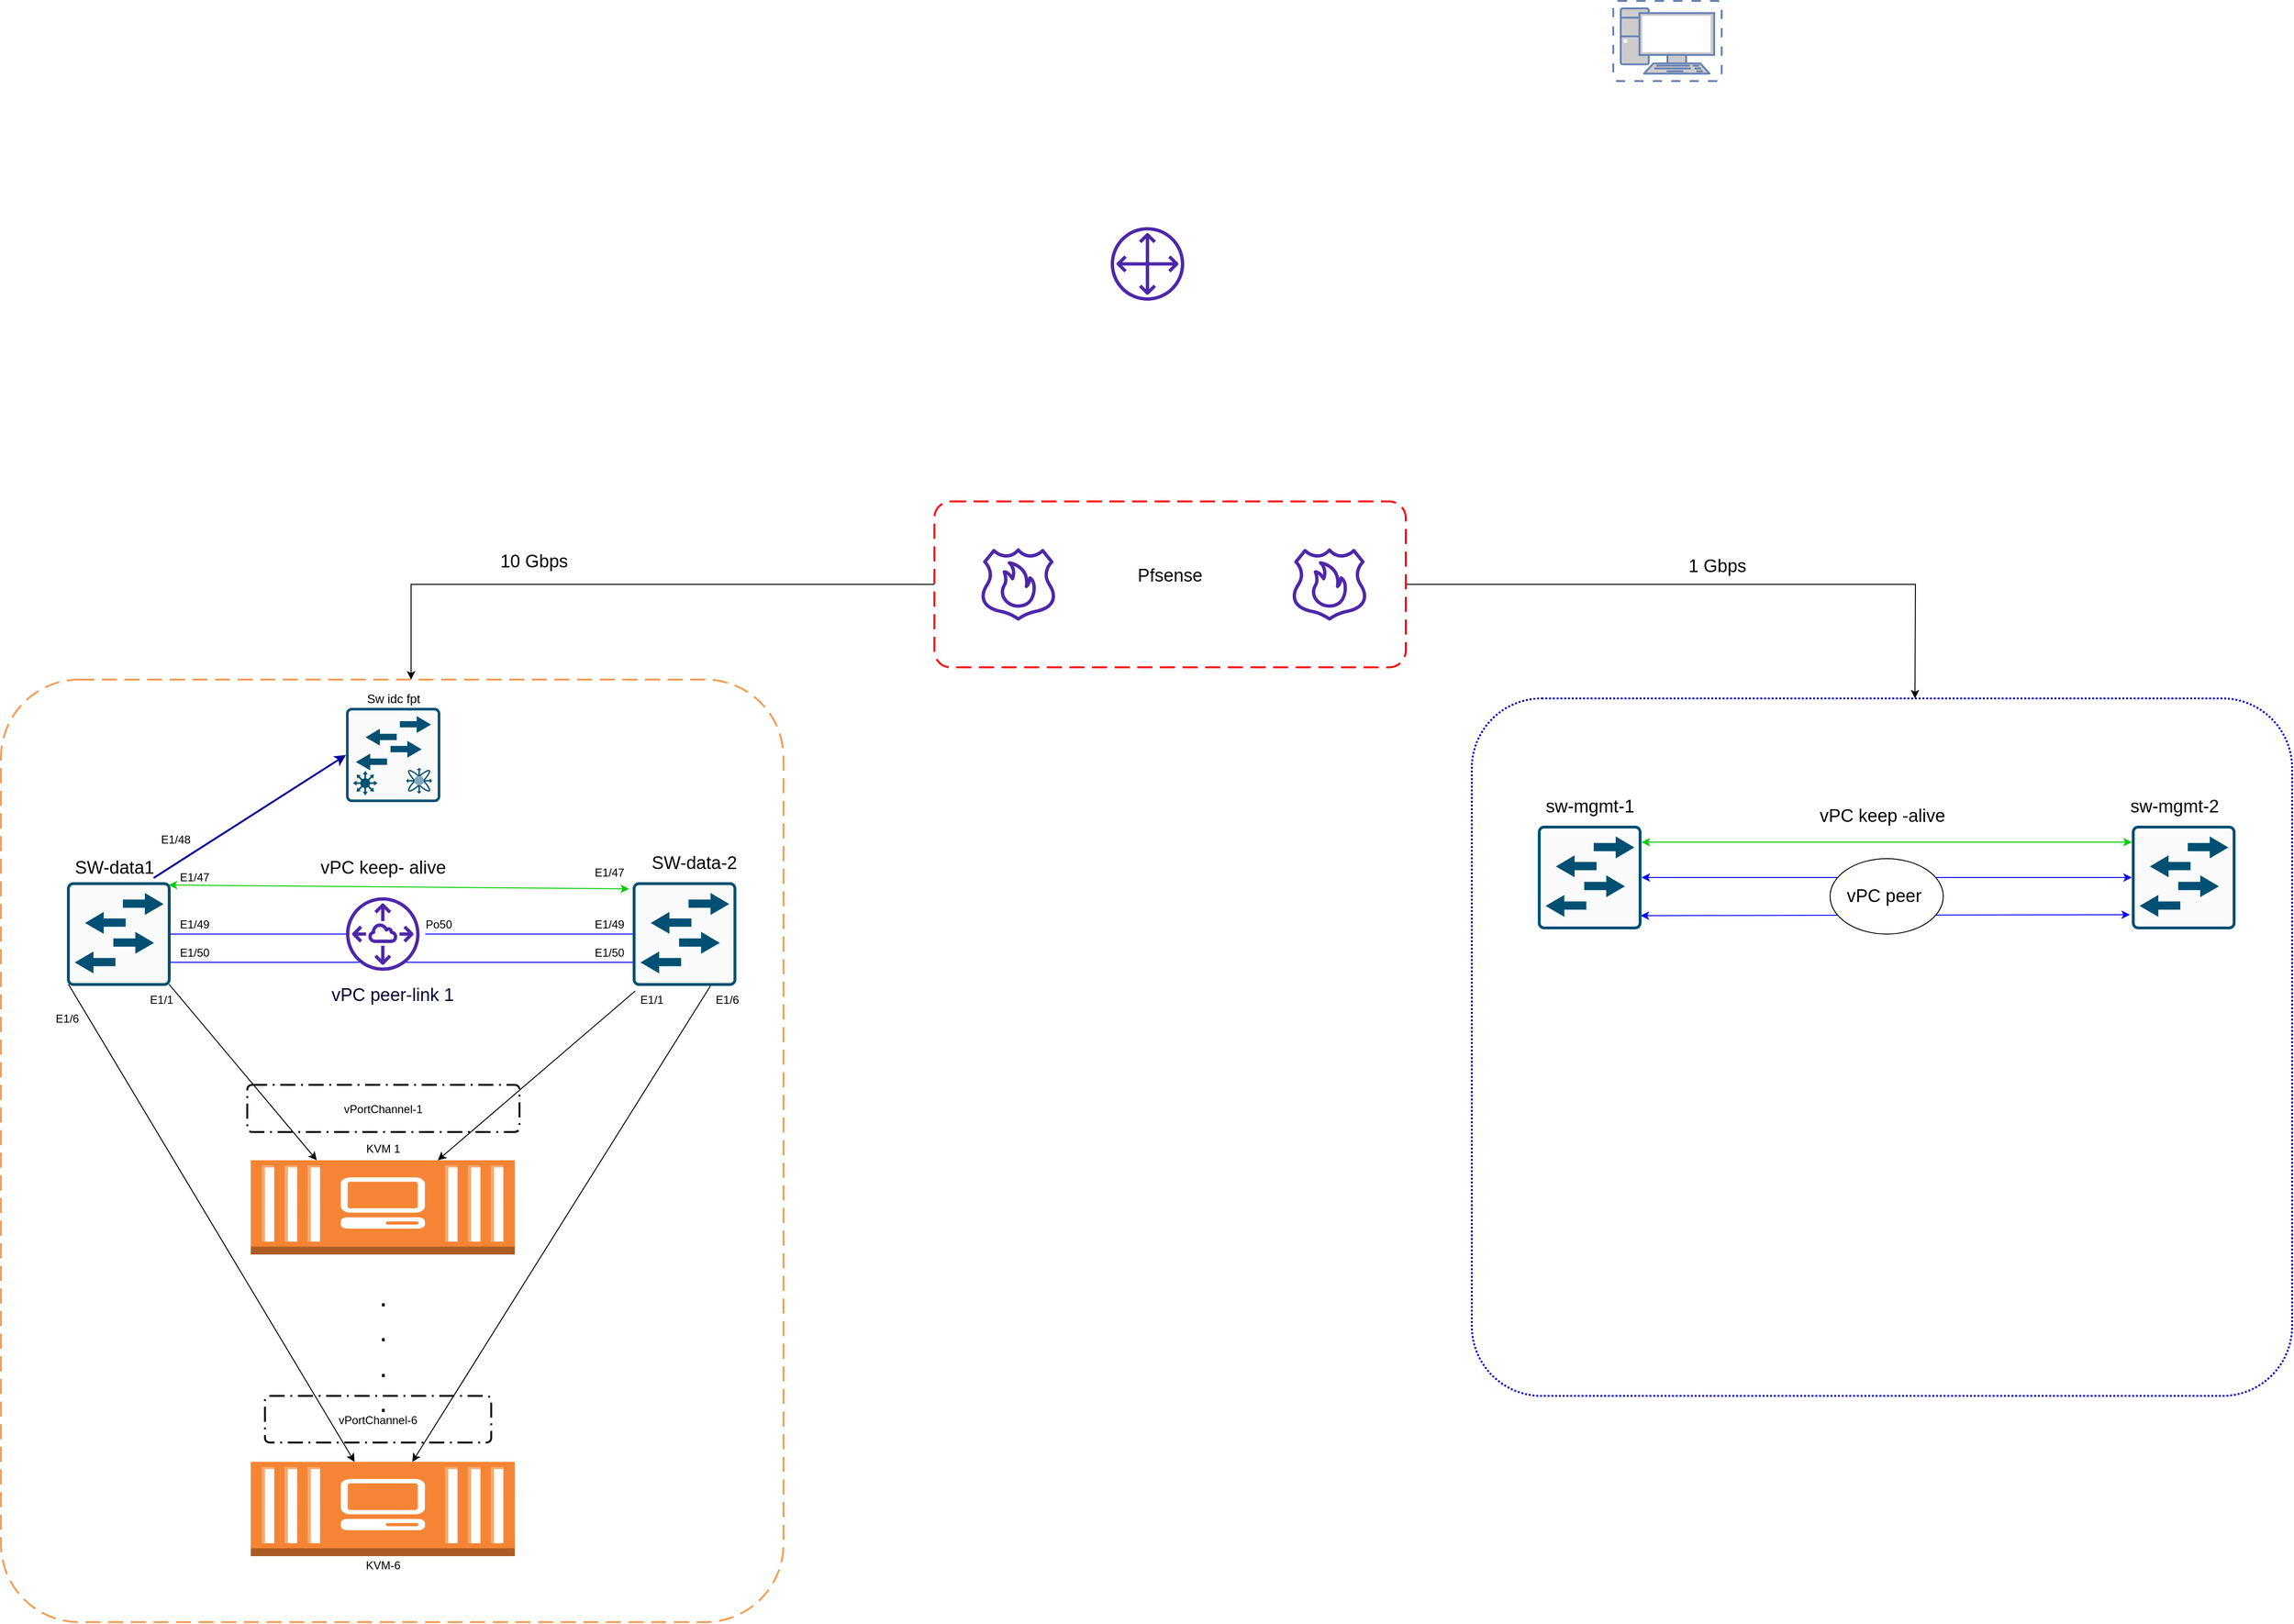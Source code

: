 <mxfile version="17.4.2" type="github">
  <diagram id="6a731a19-8d31-9384-78a2-239565b7b9f0" name="Page-1">
    <mxGraphModel dx="2121" dy="1853" grid="1" gridSize="10" guides="1" tooltips="1" connect="1" arrows="1" fold="1" page="1" pageScale="1" pageWidth="827" pageHeight="1169" background="none" math="0" shadow="0">
      <root>
        <mxCell id="0" />
        <mxCell id="1" parent="0" />
        <mxCell id="PpkC8VUCtbI2EbVheNOO-1" value="" style="rounded=1;arcSize=10;dashed=1;strokeColor=#F59D56;fillColor=none;gradientColor=none;dashPattern=8 4;strokeWidth=2;" vertex="1" parent="1">
          <mxGeometry x="-350" y="370" width="830" height="1000" as="geometry" />
        </mxCell>
        <mxCell id="jgQcP7is1KuD3QYu7mgT-2422" style="edgeStyle=orthogonalEdgeStyle;rounded=0;orthogonalLoop=1;jettySize=auto;html=1;exitX=0;exitY=0.5;exitDx=0;exitDy=0;fontSize=19;" parent="1" source="jgQcP7is1KuD3QYu7mgT-2416" target="PpkC8VUCtbI2EbVheNOO-1" edge="1">
          <mxGeometry relative="1" as="geometry">
            <mxPoint x="85" y="410" as="targetPoint" />
            <Array as="points">
              <mxPoint x="85" y="269" />
            </Array>
          </mxGeometry>
        </mxCell>
        <mxCell id="jgQcP7is1KuD3QYu7mgT-2445" style="edgeStyle=orthogonalEdgeStyle;rounded=0;orthogonalLoop=1;jettySize=auto;html=1;exitX=1;exitY=0.5;exitDx=0;exitDy=0;fontSize=19;" parent="1" source="jgQcP7is1KuD3QYu7mgT-2416" edge="1">
          <mxGeometry relative="1" as="geometry">
            <mxPoint x="1680" y="390" as="targetPoint" />
          </mxGeometry>
        </mxCell>
        <mxCell id="jgQcP7is1KuD3QYu7mgT-2416" value="Pfsense&#xa;" style="rounded=1;arcSize=10;dashed=1;strokeColor=#ff0000;fillColor=none;gradientColor=none;dashPattern=8 4;strokeWidth=2;fontSize=19;" parent="1" vertex="1">
          <mxGeometry x="640" y="181" width="500" height="176" as="geometry" />
        </mxCell>
        <mxCell id="jgQcP7is1KuD3QYu7mgT-2417" value="" style="sketch=0;outlineConnect=0;fontColor=#232F3E;gradientColor=none;fillColor=#4D27AA;strokeColor=none;dashed=0;verticalLabelPosition=bottom;verticalAlign=top;align=center;html=1;fontSize=12;fontStyle=0;aspect=fixed;pointerEvents=1;shape=mxgraph.aws4.route_53_resolver_dns_firewall;" parent="1" vertex="1">
          <mxGeometry x="690" y="230" width="78" height="78" as="geometry" />
        </mxCell>
        <mxCell id="jgQcP7is1KuD3QYu7mgT-2418" value="" style="sketch=0;outlineConnect=0;fontColor=#232F3E;gradientColor=none;fillColor=#4D27AA;strokeColor=none;dashed=0;verticalLabelPosition=bottom;verticalAlign=top;align=center;html=1;fontSize=12;fontStyle=0;aspect=fixed;pointerEvents=1;shape=mxgraph.aws4.route_53_resolver_dns_firewall;" parent="1" vertex="1">
          <mxGeometry x="1020" y="230" width="78" height="78" as="geometry" />
        </mxCell>
        <mxCell id="jgQcP7is1KuD3QYu7mgT-2426" value="SW-data1" style="text;html=1;align=center;verticalAlign=middle;resizable=0;points=[];autosize=1;strokeColor=none;fillColor=none;fontSize=19;" parent="1" vertex="1">
          <mxGeometry x="-280" y="555" width="100" height="30" as="geometry" />
        </mxCell>
        <mxCell id="jgQcP7is1KuD3QYu7mgT-2427" value="SW-data-2" style="text;html=1;align=center;verticalAlign=middle;resizable=0;points=[];autosize=1;strokeColor=none;fillColor=none;fontSize=19;" parent="1" vertex="1">
          <mxGeometry x="330" y="550" width="110" height="30" as="geometry" />
        </mxCell>
        <mxCell id="jgQcP7is1KuD3QYu7mgT-2435" value="" style="endArrow=classic;startArrow=classic;html=1;rounded=0;fontSize=19;entryX=-0.034;entryY=0.173;entryDx=0;entryDy=0;entryPerimeter=0;fontColor=#33FF33;labelBackgroundColor=#00FF00;labelBorderColor=#00FF00;fillColor=#d5e8d4;strokeColor=#00CC00;" parent="1" edge="1">
          <mxGeometry width="50" height="50" relative="1" as="geometry">
            <mxPoint x="-172" y="588" as="sourcePoint" />
            <mxPoint x="316.26" y="592.03" as="targetPoint" />
          </mxGeometry>
        </mxCell>
        <mxCell id="jgQcP7is1KuD3QYu7mgT-2436" value="vPC keep- alive&lt;br&gt;" style="text;html=1;align=center;verticalAlign=middle;resizable=0;points=[];autosize=1;strokeColor=none;fillColor=none;fontSize=19;" parent="1" vertex="1">
          <mxGeometry x="-20" y="555" width="150" height="30" as="geometry" />
        </mxCell>
        <mxCell id="jgQcP7is1KuD3QYu7mgT-2438" value="10 Gbps" style="text;html=1;align=center;verticalAlign=middle;resizable=0;points=[];autosize=1;strokeColor=none;fillColor=none;fontSize=19;" parent="1" vertex="1">
          <mxGeometry x="170" y="230" width="90" height="30" as="geometry" />
        </mxCell>
        <mxCell id="jgQcP7is1KuD3QYu7mgT-2439" value="" style="rounded=1;arcSize=10;dashed=1;fillColor=none;gradientColor=none;dashPattern=1 1;strokeWidth=2;fontSize=19;strokeColor=#0000CC;" parent="1" vertex="1">
          <mxGeometry x="1210" y="390" width="870" height="740" as="geometry" />
        </mxCell>
        <mxCell id="jgQcP7is1KuD3QYu7mgT-2442" value="sw-mgmt-1" style="text;html=1;align=center;verticalAlign=middle;resizable=0;points=[];autosize=1;strokeColor=none;fillColor=none;fontSize=19;" parent="1" vertex="1">
          <mxGeometry x="1280" y="490" width="110" height="30" as="geometry" />
        </mxCell>
        <mxCell id="jgQcP7is1KuD3QYu7mgT-2443" value="sw-mgmt-2" style="text;html=1;align=center;verticalAlign=middle;resizable=0;points=[];autosize=1;strokeColor=none;fillColor=none;fontSize=19;" parent="1" vertex="1">
          <mxGeometry x="1900" y="490" width="110" height="30" as="geometry" />
        </mxCell>
        <mxCell id="jgQcP7is1KuD3QYu7mgT-2446" value="1 Gbps" style="text;html=1;align=center;verticalAlign=middle;resizable=0;points=[];autosize=1;strokeColor=none;fillColor=none;fontSize=19;" parent="1" vertex="1">
          <mxGeometry x="1430" y="235" width="80" height="30" as="geometry" />
        </mxCell>
        <mxCell id="jgQcP7is1KuD3QYu7mgT-2447" value="" style="endArrow=classic;startArrow=classic;html=1;rounded=0;fontSize=19;exitX=1;exitY=0.5;exitDx=0;exitDy=0;exitPerimeter=0;entryX=0;entryY=0.5;entryDx=0;entryDy=0;entryPerimeter=0;strokeColor=#0000FF;" parent="1" edge="1" target="PpkC8VUCtbI2EbVheNOO-36" source="PpkC8VUCtbI2EbVheNOO-35">
          <mxGeometry width="50" height="50" relative="1" as="geometry">
            <mxPoint x="1394" y="599.172" as="sourcePoint" />
            <mxPoint x="1910" y="585.828" as="targetPoint" />
          </mxGeometry>
        </mxCell>
        <mxCell id="jgQcP7is1KuD3QYu7mgT-2448" value="" style="endArrow=classic;startArrow=classic;html=1;rounded=0;fontSize=19;exitX=0.991;exitY=0.868;exitDx=0;exitDy=0;exitPerimeter=0;entryX=-0.018;entryY=0.859;entryDx=0;entryDy=0;entryPerimeter=0;strokeColor=#0000FF;" parent="1" edge="1" target="PpkC8VUCtbI2EbVheNOO-36" source="PpkC8VUCtbI2EbVheNOO-35">
          <mxGeometry width="50" height="50" relative="1" as="geometry">
            <mxPoint x="1394" y="628.172" as="sourcePoint" />
            <mxPoint x="1910" y="614.828" as="targetPoint" />
          </mxGeometry>
        </mxCell>
        <mxCell id="jgQcP7is1KuD3QYu7mgT-2450" value="vPC peer&amp;nbsp;" style="ellipse;whiteSpace=wrap;html=1;fontSize=19;" parent="1" vertex="1">
          <mxGeometry x="1590" y="560" width="120" height="80" as="geometry" />
        </mxCell>
        <mxCell id="jgQcP7is1KuD3QYu7mgT-2451" value="" style="endArrow=classic;startArrow=classic;html=1;rounded=0;fontSize=19;entryX=0;entryY=0.25;entryDx=0;entryDy=0;entryPerimeter=0;exitX=1;exitY=0.25;exitDx=0;exitDy=0;exitPerimeter=0;strokeColor=#00CC00;" parent="1" edge="1">
          <mxGeometry width="50" height="50" relative="1" as="geometry">
            <mxPoint x="1390" y="542.5" as="sourcePoint" />
            <mxPoint x="1910" y="542.5" as="targetPoint" />
          </mxGeometry>
        </mxCell>
        <mxCell id="jgQcP7is1KuD3QYu7mgT-2452" value="vPC keep -alive&lt;br&gt;" style="text;html=1;align=center;verticalAlign=middle;resizable=0;points=[];autosize=1;strokeColor=none;fillColor=none;fontSize=19;" parent="1" vertex="1">
          <mxGeometry x="1570" y="500" width="150" height="30" as="geometry" />
        </mxCell>
        <mxCell id="jgQcP7is1KuD3QYu7mgT-2457" value="" style="sketch=0;outlineConnect=0;fontColor=#232F3E;gradientColor=none;fillColor=#4D27AA;strokeColor=none;dashed=0;verticalLabelPosition=bottom;verticalAlign=top;align=center;html=1;fontSize=12;fontStyle=0;aspect=fixed;pointerEvents=1;shape=mxgraph.aws4.customer_gateway;" parent="1" vertex="1">
          <mxGeometry x="827" y="-110" width="78" height="78" as="geometry" />
        </mxCell>
        <mxCell id="jgQcP7is1KuD3QYu7mgT-2462" value="" style="fontColor=#0066CC;verticalAlign=top;verticalLabelPosition=bottom;labelPosition=center;align=center;html=1;outlineConnect=0;fillColor=#CCCCCC;strokeColor=#6881B3;gradientColor=none;gradientDirection=north;strokeWidth=2;shape=mxgraph.networks.virtual_pc;fontSize=19;" parent="1" vertex="1">
          <mxGeometry x="1360" y="-350" width="115" height="85" as="geometry" />
        </mxCell>
        <mxCell id="jgQcP7is1KuD3QYu7mgT-2464" value="" style="sketch=0;points=[[0.015,0.015,0],[0.985,0.015,0],[0.985,0.985,0],[0.015,0.985,0],[0.25,0,0],[0.5,0,0],[0.75,0,0],[1,0.25,0],[1,0.5,0],[1,0.75,0],[0.75,1,0],[0.5,1,0],[0.25,1,0],[0,0.75,0],[0,0.5,0],[0,0.25,0]];verticalLabelPosition=bottom;html=1;verticalAlign=top;aspect=fixed;align=center;pointerEvents=1;shape=mxgraph.cisco19.rect;prIcon=l2_switch;fillColor=#FAFAFA;strokeColor=#005073;fontSize=19;fontColor=#33FF33;" parent="1" vertex="1">
          <mxGeometry x="-280" y="585" width="110" height="110" as="geometry" />
        </mxCell>
        <mxCell id="jgQcP7is1KuD3QYu7mgT-2466" value="" style="sketch=0;points=[[0.015,0.015,0],[0.985,0.015,0],[0.985,0.985,0],[0.015,0.985,0],[0.25,0,0],[0.5,0,0],[0.75,0,0],[1,0.25,0],[1,0.5,0],[1,0.75,0],[0.75,1,0],[0.5,1,0],[0.25,1,0],[0,0.75,0],[0,0.5,0],[0,0.25,0]];verticalLabelPosition=bottom;html=1;verticalAlign=top;aspect=fixed;align=center;pointerEvents=1;shape=mxgraph.cisco19.rect;prIcon=l2_switch;fillColor=#FAFAFA;strokeColor=#005073;fontSize=19;fontColor=#33FF33;" parent="1" vertex="1">
          <mxGeometry x="320" y="585" width="110" height="110" as="geometry" />
        </mxCell>
        <mxCell id="jgQcP7is1KuD3QYu7mgT-2473" value="" style="sketch=0;outlineConnect=0;fontColor=#232F3E;gradientColor=none;fillColor=#4D27AA;strokeColor=none;dashed=0;verticalLabelPosition=bottom;verticalAlign=top;align=center;html=1;fontSize=12;fontStyle=0;aspect=fixed;pointerEvents=1;shape=mxgraph.aws4.peering;" parent="1" vertex="1">
          <mxGeometry x="16" y="601" width="78" height="78" as="geometry" />
        </mxCell>
        <mxCell id="jgQcP7is1KuD3QYu7mgT-2474" value="" style="endArrow=none;html=1;rounded=0;labelBackgroundColor=#00FF00;labelBorderColor=#00FF00;fontSize=19;fontColor=#33FF33;strokeColor=#0000FF;exitX=1;exitY=0.5;exitDx=0;exitDy=0;exitPerimeter=0;" parent="1" source="jgQcP7is1KuD3QYu7mgT-2464" target="jgQcP7is1KuD3QYu7mgT-2473" edge="1">
          <mxGeometry width="50" height="50" relative="1" as="geometry">
            <mxPoint x="-120" y="670" as="sourcePoint" />
            <mxPoint x="-70" y="620" as="targetPoint" />
          </mxGeometry>
        </mxCell>
        <mxCell id="jgQcP7is1KuD3QYu7mgT-2475" value="" style="endArrow=none;html=1;rounded=0;labelBackgroundColor=#00FF00;labelBorderColor=#00FF00;fontSize=19;fontColor=#33FF33;strokeColor=#0000FF;entryX=0;entryY=0.5;entryDx=0;entryDy=0;entryPerimeter=0;exitX=1.077;exitY=0.5;exitDx=0;exitDy=0;exitPerimeter=0;" parent="1" source="jgQcP7is1KuD3QYu7mgT-2473" target="jgQcP7is1KuD3QYu7mgT-2466" edge="1">
          <mxGeometry width="50" height="50" relative="1" as="geometry">
            <mxPoint x="140" y="670" as="sourcePoint" />
            <mxPoint x="190" y="620" as="targetPoint" />
          </mxGeometry>
        </mxCell>
        <mxCell id="jgQcP7is1KuD3QYu7mgT-2476" value="" style="endArrow=none;html=1;rounded=0;labelBackgroundColor=#00FF00;labelBorderColor=#00FF00;fontSize=19;fontColor=#33FF33;strokeColor=#0000FF;" parent="1" edge="1">
          <mxGeometry width="50" height="50" relative="1" as="geometry">
            <mxPoint x="-170" y="670" as="sourcePoint" />
            <mxPoint x="30" y="670" as="targetPoint" />
          </mxGeometry>
        </mxCell>
        <mxCell id="jgQcP7is1KuD3QYu7mgT-2478" value="" style="endArrow=none;html=1;rounded=0;labelBackgroundColor=#00FF00;labelBorderColor=#00FF00;fontSize=19;fontColor=#33FF33;strokeColor=#0000FF;" parent="1" edge="1">
          <mxGeometry width="50" height="50" relative="1" as="geometry">
            <mxPoint x="80" y="670" as="sourcePoint" />
            <mxPoint x="320" y="670" as="targetPoint" />
          </mxGeometry>
        </mxCell>
        <mxCell id="jgQcP7is1KuD3QYu7mgT-2479" value="&lt;font color=&quot;#000033&quot;&gt;vPC peer-link 1&lt;/font&gt;" style="text;html=1;align=center;verticalAlign=middle;resizable=0;points=[];autosize=1;strokeColor=none;fillColor=none;fontSize=19;fontColor=#33FF33;" parent="1" vertex="1">
          <mxGeometry x="-10" y="690" width="150" height="30" as="geometry" />
        </mxCell>
        <mxCell id="PpkC8VUCtbI2EbVheNOO-2" value="E1/47" style="text;html=1;align=center;verticalAlign=middle;resizable=0;points=[];autosize=1;strokeColor=none;fillColor=none;" vertex="1" parent="1">
          <mxGeometry x="-170" y="570" width="50" height="20" as="geometry" />
        </mxCell>
        <mxCell id="PpkC8VUCtbI2EbVheNOO-3" value="E1/47" style="text;html=1;align=center;verticalAlign=middle;resizable=0;points=[];autosize=1;strokeColor=none;fillColor=none;" vertex="1" parent="1">
          <mxGeometry x="270" y="565" width="50" height="20" as="geometry" />
        </mxCell>
        <mxCell id="PpkC8VUCtbI2EbVheNOO-4" value="E1/49" style="text;html=1;align=center;verticalAlign=middle;resizable=0;points=[];autosize=1;strokeColor=none;fillColor=none;" vertex="1" parent="1">
          <mxGeometry x="-170" y="620" width="50" height="20" as="geometry" />
        </mxCell>
        <mxCell id="PpkC8VUCtbI2EbVheNOO-5" value="E1/49" style="text;html=1;align=center;verticalAlign=middle;resizable=0;points=[];autosize=1;strokeColor=none;fillColor=none;" vertex="1" parent="1">
          <mxGeometry x="270" y="620" width="50" height="20" as="geometry" />
        </mxCell>
        <mxCell id="PpkC8VUCtbI2EbVheNOO-6" value="E1/50" style="text;html=1;align=center;verticalAlign=middle;resizable=0;points=[];autosize=1;strokeColor=none;fillColor=none;" vertex="1" parent="1">
          <mxGeometry x="-170" y="650" width="50" height="20" as="geometry" />
        </mxCell>
        <mxCell id="PpkC8VUCtbI2EbVheNOO-7" value="E1/50" style="text;html=1;align=center;verticalAlign=middle;resizable=0;points=[];autosize=1;strokeColor=none;fillColor=none;" vertex="1" parent="1">
          <mxGeometry x="270" y="650" width="50" height="20" as="geometry" />
        </mxCell>
        <mxCell id="PpkC8VUCtbI2EbVheNOO-9" value="Po50" style="text;html=1;align=center;verticalAlign=middle;resizable=0;points=[];autosize=1;strokeColor=none;fillColor=none;" vertex="1" parent="1">
          <mxGeometry x="94" y="620" width="40" height="20" as="geometry" />
        </mxCell>
        <mxCell id="PpkC8VUCtbI2EbVheNOO-10" value="" style="outlineConnect=0;dashed=0;verticalLabelPosition=bottom;verticalAlign=top;align=center;html=1;shape=mxgraph.aws3.ec2_compute_container_3;fillColor=#F58534;gradientColor=none;" vertex="1" parent="1">
          <mxGeometry x="-85" y="880" width="280" height="100" as="geometry" />
        </mxCell>
        <mxCell id="PpkC8VUCtbI2EbVheNOO-11" value="KVM 1" style="text;html=1;align=center;verticalAlign=middle;resizable=0;points=[];autosize=1;strokeColor=none;fillColor=none;" vertex="1" parent="1">
          <mxGeometry x="30" y="857.5" width="50" height="20" as="geometry" />
        </mxCell>
        <mxCell id="PpkC8VUCtbI2EbVheNOO-13" value="" style="endArrow=classic;html=1;rounded=0;entryX=0.25;entryY=0;entryDx=0;entryDy=0;entryPerimeter=0;exitX=0.985;exitY=0.985;exitDx=0;exitDy=0;exitPerimeter=0;" edge="1" parent="1" source="jgQcP7is1KuD3QYu7mgT-2464" target="PpkC8VUCtbI2EbVheNOO-10">
          <mxGeometry width="50" height="50" relative="1" as="geometry">
            <mxPoint x="110" y="810" as="sourcePoint" />
            <mxPoint x="160" y="760" as="targetPoint" />
          </mxGeometry>
        </mxCell>
        <mxCell id="PpkC8VUCtbI2EbVheNOO-15" value="" style="endArrow=classic;html=1;rounded=0;exitX=0.025;exitY=1.049;exitDx=0;exitDy=0;exitPerimeter=0;" edge="1" parent="1" source="jgQcP7is1KuD3QYu7mgT-2466" target="PpkC8VUCtbI2EbVheNOO-10">
          <mxGeometry width="50" height="50" relative="1" as="geometry">
            <mxPoint x="150" y="870" as="sourcePoint" />
            <mxPoint x="200" y="820" as="targetPoint" />
          </mxGeometry>
        </mxCell>
        <mxCell id="PpkC8VUCtbI2EbVheNOO-16" value="E1/1&lt;br&gt;" style="text;html=1;align=center;verticalAlign=middle;resizable=0;points=[];autosize=1;strokeColor=none;fillColor=none;" vertex="1" parent="1">
          <mxGeometry x="-200" y="700" width="40" height="20" as="geometry" />
        </mxCell>
        <mxCell id="PpkC8VUCtbI2EbVheNOO-17" value="E1/1&lt;br&gt;" style="text;html=1;align=center;verticalAlign=middle;resizable=0;points=[];autosize=1;strokeColor=none;fillColor=none;" vertex="1" parent="1">
          <mxGeometry x="320" y="700" width="40" height="20" as="geometry" />
        </mxCell>
        <mxCell id="PpkC8VUCtbI2EbVheNOO-18" value="vPortChannel-1" style="rounded=1;arcSize=10;dashed=1;fillColor=none;gradientColor=none;dashPattern=8 3 1 3;strokeWidth=2;" vertex="1" parent="1">
          <mxGeometry x="-88.75" y="800" width="288.75" height="50" as="geometry" />
        </mxCell>
        <mxCell id="PpkC8VUCtbI2EbVheNOO-21" value="" style="outlineConnect=0;dashed=0;verticalLabelPosition=bottom;verticalAlign=top;align=center;html=1;shape=mxgraph.aws3.ec2_compute_container_3;fillColor=#F58534;gradientColor=none;" vertex="1" parent="1">
          <mxGeometry x="-85" y="1200" width="280" height="100" as="geometry" />
        </mxCell>
        <mxCell id="PpkC8VUCtbI2EbVheNOO-22" value="KVM-6" style="text;html=1;align=center;verticalAlign=middle;resizable=0;points=[];autosize=1;strokeColor=none;fillColor=none;" vertex="1" parent="1">
          <mxGeometry x="30" y="1300" width="50" height="20" as="geometry" />
        </mxCell>
        <mxCell id="PpkC8VUCtbI2EbVheNOO-23" value=".&lt;br style=&quot;font-size: 31px;&quot;&gt;.&lt;br style=&quot;font-size: 31px;&quot;&gt;.&lt;br style=&quot;font-size: 31px;&quot;&gt;." style="text;html=1;align=center;verticalAlign=middle;resizable=0;points=[];autosize=1;strokeColor=none;fillColor=#FFFFFF;strokeWidth=1;fontSize=31;" vertex="1" parent="1">
          <mxGeometry x="45" y="1005" width="20" height="150" as="geometry" />
        </mxCell>
        <mxCell id="PpkC8VUCtbI2EbVheNOO-25" value="" style="endArrow=classic;html=1;rounded=0;fontSize=24;exitX=0.015;exitY=0.985;exitDx=0;exitDy=0;exitPerimeter=0;" edge="1" parent="1" source="jgQcP7is1KuD3QYu7mgT-2464" target="PpkC8VUCtbI2EbVheNOO-21">
          <mxGeometry width="50" height="50" relative="1" as="geometry">
            <mxPoint x="-270" y="890" as="sourcePoint" />
            <mxPoint x="-220" y="840" as="targetPoint" />
          </mxGeometry>
        </mxCell>
        <mxCell id="PpkC8VUCtbI2EbVheNOO-26" value="E1/6" style="text;html=1;align=center;verticalAlign=middle;resizable=0;points=[];autosize=1;strokeColor=none;fillColor=none;fontSize=12;" vertex="1" parent="1">
          <mxGeometry x="-300" y="720" width="40" height="20" as="geometry" />
        </mxCell>
        <mxCell id="PpkC8VUCtbI2EbVheNOO-27" value="" style="endArrow=classic;html=1;rounded=0;fontSize=12;exitX=0.75;exitY=1;exitDx=0;exitDy=0;exitPerimeter=0;" edge="1" parent="1" source="jgQcP7is1KuD3QYu7mgT-2466" target="PpkC8VUCtbI2EbVheNOO-21">
          <mxGeometry width="50" height="50" relative="1" as="geometry">
            <mxPoint x="260" y="907.5" as="sourcePoint" />
            <mxPoint x="310" y="857.5" as="targetPoint" />
          </mxGeometry>
        </mxCell>
        <mxCell id="PpkC8VUCtbI2EbVheNOO-28" value="E1/6" style="text;html=1;align=center;verticalAlign=middle;resizable=0;points=[];autosize=1;strokeColor=none;fillColor=none;fontSize=12;" vertex="1" parent="1">
          <mxGeometry x="400" y="700" width="40" height="20" as="geometry" />
        </mxCell>
        <mxCell id="PpkC8VUCtbI2EbVheNOO-29" value="vPortChannel-6" style="rounded=1;arcSize=10;dashed=1;fillColor=none;gradientColor=none;dashPattern=8 3 1 3;strokeWidth=2;fontSize=12;" vertex="1" parent="1">
          <mxGeometry x="-70" y="1130" width="240" height="49.5" as="geometry" />
        </mxCell>
        <mxCell id="PpkC8VUCtbI2EbVheNOO-31" value="" style="sketch=0;points=[[0.015,0.015,0],[0.985,0.015,0],[0.985,0.985,0],[0.015,0.985,0],[0.25,0,0],[0.5,0,0],[0.75,0,0],[1,0.25,0],[1,0.5,0],[1,0.75,0],[0.75,1,0],[0.5,1,0],[0.25,1,0],[0,0.75,0],[0,0.5,0],[0,0.25,0]];verticalLabelPosition=bottom;html=1;verticalAlign=top;aspect=fixed;align=center;pointerEvents=1;shape=mxgraph.cisco19.rect;prIcon=layer3_nexus_5k_switch;fillColor=#FAFAFA;strokeColor=#005073;fontSize=12;" vertex="1" parent="1">
          <mxGeometry x="16" y="400" width="100" height="100" as="geometry" />
        </mxCell>
        <mxCell id="PpkC8VUCtbI2EbVheNOO-32" value="" style="endArrow=classic;html=1;rounded=0;fontSize=12;entryX=0;entryY=0.5;entryDx=0;entryDy=0;entryPerimeter=0;exitX=0.836;exitY=-0.041;exitDx=0;exitDy=0;exitPerimeter=0;fontColor=#000066;labelBackgroundColor=#000066;strokeColor=#000099;strokeWidth=2;" edge="1" parent="1" source="jgQcP7is1KuD3QYu7mgT-2464" target="PpkC8VUCtbI2EbVheNOO-31">
          <mxGeometry width="50" height="50" relative="1" as="geometry">
            <mxPoint x="-88.75" y="520" as="sourcePoint" />
            <mxPoint x="-38.75" y="470" as="targetPoint" />
          </mxGeometry>
        </mxCell>
        <mxCell id="PpkC8VUCtbI2EbVheNOO-33" value="E1/48" style="text;html=1;align=center;verticalAlign=middle;resizable=0;points=[];autosize=1;strokeColor=none;fillColor=none;fontSize=12;fontColor=#000000;labelBackgroundColor=#FFFFFF;" vertex="1" parent="1">
          <mxGeometry x="-190" y="530" width="50" height="20" as="geometry" />
        </mxCell>
        <mxCell id="PpkC8VUCtbI2EbVheNOO-34" value="Sw idc fpt" style="text;html=1;align=center;verticalAlign=middle;resizable=0;points=[];autosize=1;strokeColor=none;fillColor=none;fontSize=13;fontColor=#000000;" vertex="1" parent="1">
          <mxGeometry x="31" y="380" width="70" height="20" as="geometry" />
        </mxCell>
        <mxCell id="PpkC8VUCtbI2EbVheNOO-35" value="" style="sketch=0;points=[[0.015,0.015,0],[0.985,0.015,0],[0.985,0.985,0],[0.015,0.985,0],[0.25,0,0],[0.5,0,0],[0.75,0,0],[1,0.25,0],[1,0.5,0],[1,0.75,0],[0.75,1,0],[0.5,1,0],[0.25,1,0],[0,0.75,0],[0,0.5,0],[0,0.25,0]];verticalLabelPosition=bottom;html=1;verticalAlign=top;aspect=fixed;align=center;pointerEvents=1;shape=mxgraph.cisco19.rect;prIcon=l2_switch;fillColor=#FAFAFA;strokeColor=#005073;fontSize=19;fontColor=#33FF33;" vertex="1" parent="1">
          <mxGeometry x="1280" y="525" width="110" height="110" as="geometry" />
        </mxCell>
        <mxCell id="PpkC8VUCtbI2EbVheNOO-36" value="" style="sketch=0;points=[[0.015,0.015,0],[0.985,0.015,0],[0.985,0.985,0],[0.015,0.985,0],[0.25,0,0],[0.5,0,0],[0.75,0,0],[1,0.25,0],[1,0.5,0],[1,0.75,0],[0.75,1,0],[0.5,1,0],[0.25,1,0],[0,0.75,0],[0,0.5,0],[0,0.25,0]];verticalLabelPosition=bottom;html=1;verticalAlign=top;aspect=fixed;align=center;pointerEvents=1;shape=mxgraph.cisco19.rect;prIcon=l2_switch;fillColor=#FAFAFA;strokeColor=#005073;fontSize=19;fontColor=#33FF33;" vertex="1" parent="1">
          <mxGeometry x="1910" y="525" width="110" height="110" as="geometry" />
        </mxCell>
      </root>
    </mxGraphModel>
  </diagram>
</mxfile>
